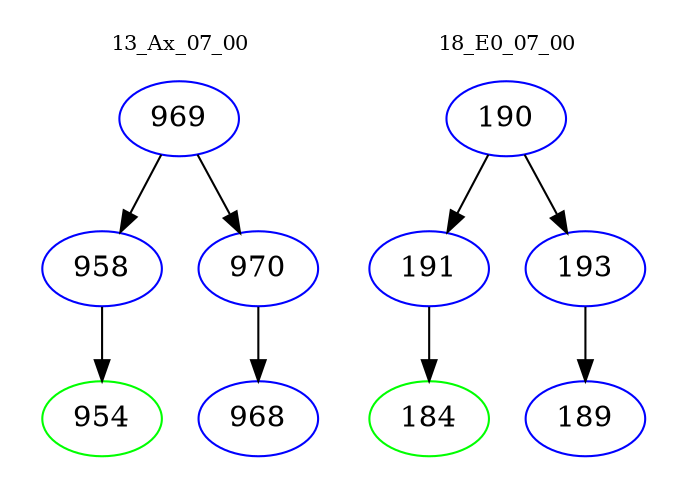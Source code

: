 digraph{
subgraph cluster_0 {
color = white
label = "13_Ax_07_00";
fontsize=10;
T0_969 [label="969", color="blue"]
T0_969 -> T0_958 [color="black"]
T0_958 [label="958", color="blue"]
T0_958 -> T0_954 [color="black"]
T0_954 [label="954", color="green"]
T0_969 -> T0_970 [color="black"]
T0_970 [label="970", color="blue"]
T0_970 -> T0_968 [color="black"]
T0_968 [label="968", color="blue"]
}
subgraph cluster_1 {
color = white
label = "18_E0_07_00";
fontsize=10;
T1_190 [label="190", color="blue"]
T1_190 -> T1_191 [color="black"]
T1_191 [label="191", color="blue"]
T1_191 -> T1_184 [color="black"]
T1_184 [label="184", color="green"]
T1_190 -> T1_193 [color="black"]
T1_193 [label="193", color="blue"]
T1_193 -> T1_189 [color="black"]
T1_189 [label="189", color="blue"]
}
}
